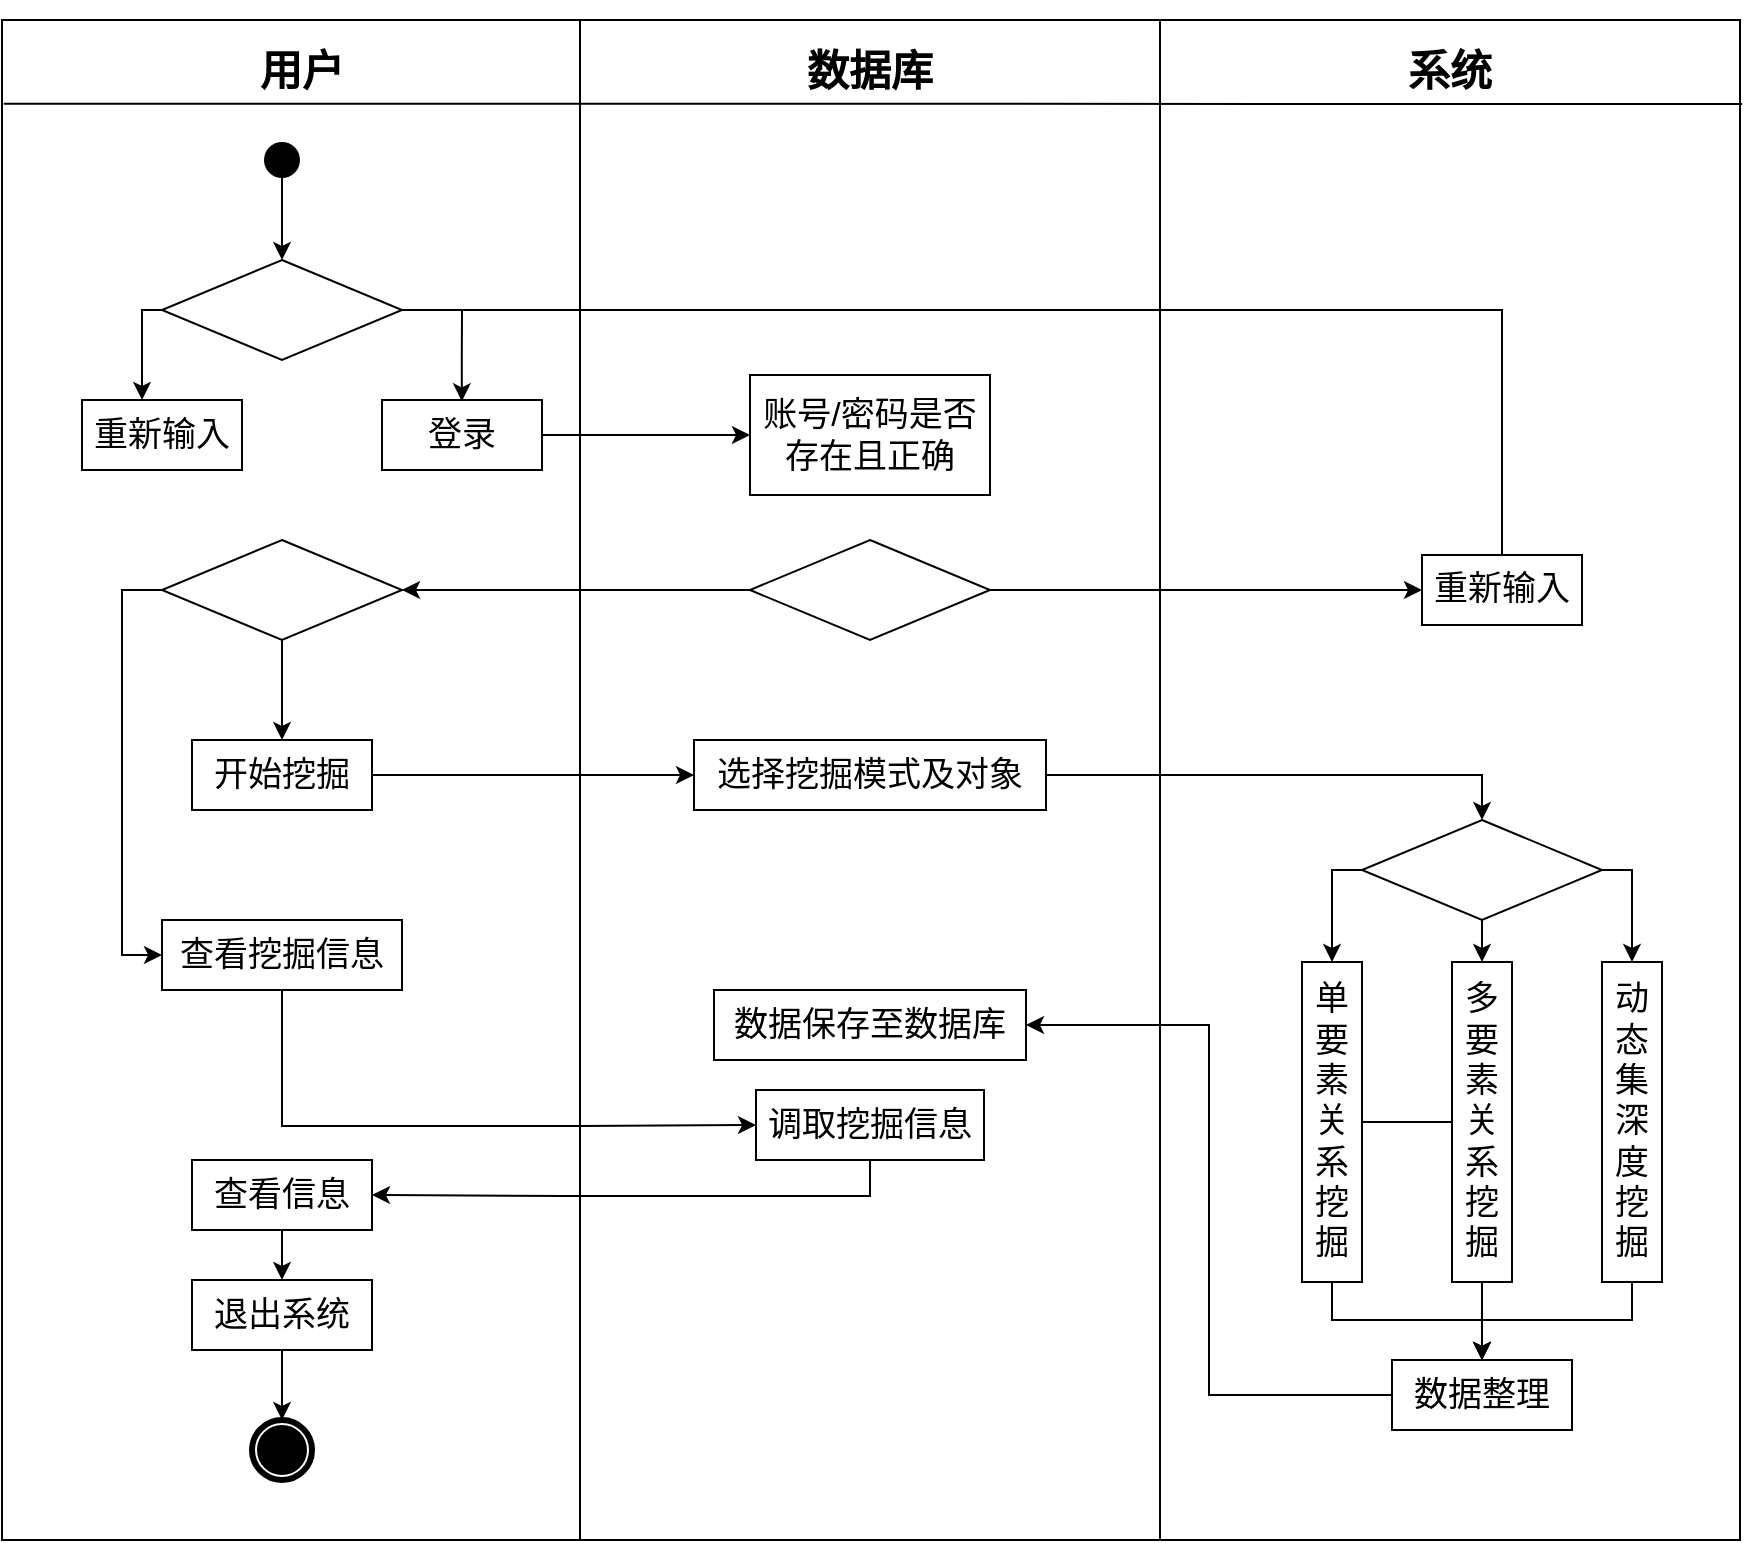 <mxfile version="20.4.1" type="github">
  <diagram id="Y_PxdAWy2J6HTI8FoUpb" name="第 1 页">
    <mxGraphModel dx="2911" dy="1201" grid="1" gridSize="10" guides="1" tooltips="1" connect="1" arrows="1" fold="1" page="1" pageScale="1" pageWidth="827" pageHeight="1169" math="0" shadow="0">
      <root>
        <mxCell id="0" />
        <mxCell id="1" parent="0" />
        <mxCell id="r4PaBLSmgSLm16enNlTo-11" value="" style="rounded=0;whiteSpace=wrap;html=1;strokeColor=#000000;strokeWidth=1;" vertex="1" parent="1">
          <mxGeometry x="-20" y="30" width="290" height="760" as="geometry" />
        </mxCell>
        <mxCell id="r4PaBLSmgSLm16enNlTo-21" style="edgeStyle=orthogonalEdgeStyle;rounded=0;orthogonalLoop=1;jettySize=auto;html=1;fontSize=21;" edge="1" parent="1" source="r4PaBLSmgSLm16enNlTo-1" target="r4PaBLSmgSLm16enNlTo-2">
          <mxGeometry relative="1" as="geometry" />
        </mxCell>
        <mxCell id="r4PaBLSmgSLm16enNlTo-1" value="" style="shape=waypoint;sketch=0;fillStyle=solid;size=6;pointerEvents=1;points=[];fillColor=none;resizable=0;rotatable=0;perimeter=centerPerimeter;snapToPoint=1;strokeWidth=7;" vertex="1" parent="1">
          <mxGeometry x="100" y="80" width="40" height="40" as="geometry" />
        </mxCell>
        <mxCell id="r4PaBLSmgSLm16enNlTo-28" style="edgeStyle=orthogonalEdgeStyle;rounded=0;orthogonalLoop=1;jettySize=auto;html=1;fontSize=21;" edge="1" parent="1" source="r4PaBLSmgSLm16enNlTo-2" target="r4PaBLSmgSLm16enNlTo-26">
          <mxGeometry relative="1" as="geometry">
            <Array as="points">
              <mxPoint x="50" y="175" />
              <mxPoint x="50" y="220" />
              <mxPoint x="40" y="220" />
            </Array>
          </mxGeometry>
        </mxCell>
        <mxCell id="r4PaBLSmgSLm16enNlTo-2" value="" style="strokeWidth=1;html=1;shape=mxgraph.flowchart.decision;whiteSpace=wrap;" vertex="1" parent="1">
          <mxGeometry x="60" y="150" width="120" height="50" as="geometry" />
        </mxCell>
        <mxCell id="r4PaBLSmgSLm16enNlTo-41" style="edgeStyle=orthogonalEdgeStyle;rounded=0;orthogonalLoop=1;jettySize=auto;html=1;fontSize=21;startArrow=none;startFill=0;endArrow=classic;endFill=1;" edge="1" parent="1" source="r4PaBLSmgSLm16enNlTo-5" target="r4PaBLSmgSLm16enNlTo-39">
          <mxGeometry relative="1" as="geometry" />
        </mxCell>
        <mxCell id="r4PaBLSmgSLm16enNlTo-43" style="edgeStyle=orthogonalEdgeStyle;rounded=0;orthogonalLoop=1;jettySize=auto;html=1;entryX=0;entryY=0.5;entryDx=0;entryDy=0;fontSize=21;startArrow=none;startFill=0;endArrow=classic;endFill=1;" edge="1" parent="1" source="r4PaBLSmgSLm16enNlTo-5" target="r4PaBLSmgSLm16enNlTo-42">
          <mxGeometry relative="1" as="geometry">
            <Array as="points">
              <mxPoint x="40" y="315" />
              <mxPoint x="40" y="498" />
            </Array>
          </mxGeometry>
        </mxCell>
        <mxCell id="r4PaBLSmgSLm16enNlTo-5" value="" style="strokeWidth=1;html=1;shape=mxgraph.flowchart.decision;whiteSpace=wrap;" vertex="1" parent="1">
          <mxGeometry x="60" y="290" width="120" height="50" as="geometry" />
        </mxCell>
        <mxCell id="r4PaBLSmgSLm16enNlTo-10" value="" style="ellipse;html=1;shape=endState;fillColor=#000000;strokeColor=#000000;strokeWidth=3;" vertex="1" parent="1">
          <mxGeometry x="105" y="730" width="30" height="30" as="geometry" />
        </mxCell>
        <mxCell id="r4PaBLSmgSLm16enNlTo-12" value="" style="rounded=0;whiteSpace=wrap;html=1;strokeColor=#000000;strokeWidth=1;" vertex="1" parent="1">
          <mxGeometry x="269" y="30" width="290" height="760" as="geometry" />
        </mxCell>
        <mxCell id="r4PaBLSmgSLm16enNlTo-13" value="" style="rounded=0;whiteSpace=wrap;html=1;strokeColor=#000000;strokeWidth=1;" vertex="1" parent="1">
          <mxGeometry x="559" y="30" width="290" height="760" as="geometry" />
        </mxCell>
        <mxCell id="r4PaBLSmgSLm16enNlTo-14" value="" style="endArrow=none;html=1;rounded=0;exitX=0.003;exitY=0.044;exitDx=0;exitDy=0;exitPerimeter=0;" edge="1" parent="1">
          <mxGeometry width="50" height="50" relative="1" as="geometry">
            <mxPoint x="-19.13" y="71.84" as="sourcePoint" />
            <mxPoint x="850" y="72" as="targetPoint" />
          </mxGeometry>
        </mxCell>
        <mxCell id="r4PaBLSmgSLm16enNlTo-15" value="用户" style="text;html=1;strokeColor=none;fillColor=none;align=center;verticalAlign=middle;whiteSpace=wrap;rounded=0;strokeWidth=3;fontSize=21;fontStyle=1" vertex="1" parent="1">
          <mxGeometry x="100" y="40" width="60" height="30" as="geometry" />
        </mxCell>
        <mxCell id="r4PaBLSmgSLm16enNlTo-16" value="数据库" style="text;html=1;strokeColor=none;fillColor=none;align=center;verticalAlign=middle;whiteSpace=wrap;rounded=0;strokeWidth=3;fontSize=21;fontStyle=1" vertex="1" parent="1">
          <mxGeometry x="281" y="20" width="266" height="70" as="geometry" />
        </mxCell>
        <mxCell id="r4PaBLSmgSLm16enNlTo-17" value="系统" style="text;html=1;strokeColor=none;fillColor=none;align=center;verticalAlign=middle;whiteSpace=wrap;rounded=0;strokeWidth=3;fontSize=21;fontStyle=1" vertex="1" parent="1">
          <mxGeometry x="674" y="40" width="60" height="30" as="geometry" />
        </mxCell>
        <mxCell id="r4PaBLSmgSLm16enNlTo-19" value="账号/密码是否存在且正确" style="rounded=0;whiteSpace=wrap;html=1;strokeColor=#000000;strokeWidth=1;fontSize=17;" vertex="1" parent="1">
          <mxGeometry x="354" y="207.5" width="120" height="60" as="geometry" />
        </mxCell>
        <mxCell id="r4PaBLSmgSLm16enNlTo-35" style="edgeStyle=orthogonalEdgeStyle;rounded=0;orthogonalLoop=1;jettySize=auto;html=1;entryX=1;entryY=0.5;entryDx=0;entryDy=0;entryPerimeter=0;fontSize=21;endArrow=none;endFill=0;" edge="1" parent="1" source="r4PaBLSmgSLm16enNlTo-23" target="r4PaBLSmgSLm16enNlTo-2">
          <mxGeometry relative="1" as="geometry">
            <Array as="points">
              <mxPoint x="730" y="175" />
            </Array>
          </mxGeometry>
        </mxCell>
        <mxCell id="r4PaBLSmgSLm16enNlTo-23" value="重新输入" style="rounded=0;whiteSpace=wrap;html=1;strokeColor=#000000;strokeWidth=1;fontSize=17;" vertex="1" parent="1">
          <mxGeometry x="690" y="297.5" width="80" height="35" as="geometry" />
        </mxCell>
        <mxCell id="r4PaBLSmgSLm16enNlTo-30" style="edgeStyle=orthogonalEdgeStyle;rounded=0;orthogonalLoop=1;jettySize=auto;html=1;entryX=0;entryY=0.5;entryDx=0;entryDy=0;fontSize=21;" edge="1" parent="1" source="r4PaBLSmgSLm16enNlTo-25" target="r4PaBLSmgSLm16enNlTo-19">
          <mxGeometry relative="1" as="geometry" />
        </mxCell>
        <mxCell id="r4PaBLSmgSLm16enNlTo-38" style="edgeStyle=orthogonalEdgeStyle;rounded=0;orthogonalLoop=1;jettySize=auto;html=1;fontSize=21;endArrow=none;endFill=0;exitX=0.499;exitY=0.018;exitDx=0;exitDy=0;exitPerimeter=0;startArrow=classic;startFill=1;" edge="1" parent="1" source="r4PaBLSmgSLm16enNlTo-25">
          <mxGeometry relative="1" as="geometry">
            <mxPoint x="210" y="175" as="targetPoint" />
            <mxPoint x="210" y="225" as="sourcePoint" />
          </mxGeometry>
        </mxCell>
        <mxCell id="r4PaBLSmgSLm16enNlTo-25" value="登录" style="rounded=0;whiteSpace=wrap;html=1;strokeColor=#000000;strokeWidth=1;fontSize=17;" vertex="1" parent="1">
          <mxGeometry x="170" y="220" width="80" height="35" as="geometry" />
        </mxCell>
        <mxCell id="r4PaBLSmgSLm16enNlTo-26" value="重新输入" style="rounded=0;whiteSpace=wrap;html=1;strokeColor=#000000;strokeWidth=1;fontSize=17;" vertex="1" parent="1">
          <mxGeometry x="20" y="220" width="80" height="35" as="geometry" />
        </mxCell>
        <mxCell id="r4PaBLSmgSLm16enNlTo-32" style="edgeStyle=orthogonalEdgeStyle;rounded=0;orthogonalLoop=1;jettySize=auto;html=1;entryX=0;entryY=0.5;entryDx=0;entryDy=0;fontSize=21;" edge="1" parent="1" source="r4PaBLSmgSLm16enNlTo-31" target="r4PaBLSmgSLm16enNlTo-23">
          <mxGeometry relative="1" as="geometry" />
        </mxCell>
        <mxCell id="r4PaBLSmgSLm16enNlTo-33" style="edgeStyle=orthogonalEdgeStyle;rounded=0;orthogonalLoop=1;jettySize=auto;html=1;fontSize=21;" edge="1" parent="1" source="r4PaBLSmgSLm16enNlTo-31" target="r4PaBLSmgSLm16enNlTo-5">
          <mxGeometry relative="1" as="geometry" />
        </mxCell>
        <mxCell id="r4PaBLSmgSLm16enNlTo-31" value="" style="strokeWidth=1;html=1;shape=mxgraph.flowchart.decision;whiteSpace=wrap;" vertex="1" parent="1">
          <mxGeometry x="354" y="290" width="120" height="50" as="geometry" />
        </mxCell>
        <mxCell id="r4PaBLSmgSLm16enNlTo-49" style="edgeStyle=orthogonalEdgeStyle;rounded=0;orthogonalLoop=1;jettySize=auto;html=1;entryX=0;entryY=0.5;entryDx=0;entryDy=0;fontSize=21;startArrow=none;startFill=0;endArrow=classic;endFill=1;" edge="1" parent="1" source="r4PaBLSmgSLm16enNlTo-39" target="r4PaBLSmgSLm16enNlTo-48">
          <mxGeometry relative="1" as="geometry" />
        </mxCell>
        <mxCell id="r4PaBLSmgSLm16enNlTo-39" value="开始挖掘" style="rounded=0;whiteSpace=wrap;html=1;strokeColor=#000000;strokeWidth=1;fontSize=17;" vertex="1" parent="1">
          <mxGeometry x="75" y="390" width="90" height="35" as="geometry" />
        </mxCell>
        <mxCell id="r4PaBLSmgSLm16enNlTo-54" style="edgeStyle=orthogonalEdgeStyle;rounded=0;orthogonalLoop=1;jettySize=auto;html=1;entryX=0;entryY=0.5;entryDx=0;entryDy=0;fontSize=21;startArrow=none;startFill=0;endArrow=classic;endFill=1;" edge="1" parent="1" source="r4PaBLSmgSLm16enNlTo-42" target="r4PaBLSmgSLm16enNlTo-52">
          <mxGeometry relative="1" as="geometry">
            <Array as="points">
              <mxPoint x="120" y="583" />
              <mxPoint x="269" y="583" />
            </Array>
          </mxGeometry>
        </mxCell>
        <mxCell id="r4PaBLSmgSLm16enNlTo-42" value="查看挖掘信息" style="rounded=0;whiteSpace=wrap;html=1;strokeColor=#000000;strokeWidth=1;fontSize=17;" vertex="1" parent="1">
          <mxGeometry x="60" y="480" width="120" height="35" as="geometry" />
        </mxCell>
        <mxCell id="r4PaBLSmgSLm16enNlTo-46" style="edgeStyle=orthogonalEdgeStyle;rounded=0;orthogonalLoop=1;jettySize=auto;html=1;entryX=0.5;entryY=0;entryDx=0;entryDy=0;fontSize=21;startArrow=none;startFill=0;endArrow=classic;endFill=1;" edge="1" parent="1" source="r4PaBLSmgSLm16enNlTo-44" target="r4PaBLSmgSLm16enNlTo-45">
          <mxGeometry relative="1" as="geometry" />
        </mxCell>
        <mxCell id="r4PaBLSmgSLm16enNlTo-44" value="查看信息&lt;span style=&quot;color: rgba(0, 0, 0, 0); font-family: monospace; font-size: 0px; text-align: start;&quot;&gt;%3CmxGraphModel%3E%3Croot%3E%3CmxCell%20id%3D%220%22%2F%3E%3CmxCell%20id%3D%221%22%20parent%3D%220%22%2F%3E%3CmxCell%20id%3D%222%22%20value%3D%22%E5%BC%80%E5%A7%8B%E6%8C%96%E6%8E%98%22%20style%3D%22rounded%3D0%3BwhiteSpace%3Dwrap%3Bhtml%3D1%3BstrokeColor%3D%23000000%3BstrokeWidth%3D1%3BfontSize%3D17%3B%22%20vertex%3D%221%22%20parent%3D%221%22%3E%3CmxGeometry%20x%3D%2275%22%20y%3D%22390%22%20width%3D%2290%22%20height%3D%2235%22%20as%3D%22geometry%22%2F%3E%3C%2FmxCell%3E%3C%2Froot%3E%3C%2FmxGraphModel%3E&lt;/span&gt;" style="rounded=0;whiteSpace=wrap;html=1;strokeColor=#000000;strokeWidth=1;fontSize=17;" vertex="1" parent="1">
          <mxGeometry x="75" y="600" width="90" height="35" as="geometry" />
        </mxCell>
        <mxCell id="r4PaBLSmgSLm16enNlTo-47" style="edgeStyle=orthogonalEdgeStyle;rounded=0;orthogonalLoop=1;jettySize=auto;html=1;entryX=0.5;entryY=0;entryDx=0;entryDy=0;fontSize=21;startArrow=none;startFill=0;endArrow=classic;endFill=1;" edge="1" parent="1" source="r4PaBLSmgSLm16enNlTo-45" target="r4PaBLSmgSLm16enNlTo-10">
          <mxGeometry relative="1" as="geometry" />
        </mxCell>
        <mxCell id="r4PaBLSmgSLm16enNlTo-45" value="退出系统" style="rounded=0;whiteSpace=wrap;html=1;strokeColor=#000000;strokeWidth=1;fontSize=17;" vertex="1" parent="1">
          <mxGeometry x="75" y="660" width="90" height="35" as="geometry" />
        </mxCell>
        <mxCell id="r4PaBLSmgSLm16enNlTo-56" style="edgeStyle=orthogonalEdgeStyle;rounded=0;orthogonalLoop=1;jettySize=auto;html=1;entryX=0.5;entryY=0;entryDx=0;entryDy=0;entryPerimeter=0;fontSize=21;startArrow=none;startFill=0;endArrow=classic;endFill=1;" edge="1" parent="1" source="r4PaBLSmgSLm16enNlTo-48" target="r4PaBLSmgSLm16enNlTo-55">
          <mxGeometry relative="1" as="geometry" />
        </mxCell>
        <mxCell id="r4PaBLSmgSLm16enNlTo-48" value="选择挖掘模式及对象" style="rounded=0;whiteSpace=wrap;html=1;strokeColor=#000000;strokeWidth=1;fontSize=17;" vertex="1" parent="1">
          <mxGeometry x="326" y="390" width="176" height="35" as="geometry" />
        </mxCell>
        <mxCell id="r4PaBLSmgSLm16enNlTo-51" value="数据保存至数据库" style="rounded=0;whiteSpace=wrap;html=1;strokeColor=#000000;strokeWidth=1;fontSize=17;" vertex="1" parent="1">
          <mxGeometry x="336" y="515" width="156" height="35" as="geometry" />
        </mxCell>
        <mxCell id="r4PaBLSmgSLm16enNlTo-53" style="edgeStyle=orthogonalEdgeStyle;rounded=0;orthogonalLoop=1;jettySize=auto;html=1;entryX=1;entryY=0.5;entryDx=0;entryDy=0;fontSize=21;startArrow=none;startFill=0;endArrow=classic;endFill=1;" edge="1" parent="1" source="r4PaBLSmgSLm16enNlTo-52" target="r4PaBLSmgSLm16enNlTo-44">
          <mxGeometry relative="1" as="geometry">
            <Array as="points">
              <mxPoint x="414" y="618" />
              <mxPoint x="261" y="618" />
            </Array>
          </mxGeometry>
        </mxCell>
        <mxCell id="r4PaBLSmgSLm16enNlTo-52" value="调取挖掘信息" style="rounded=0;whiteSpace=wrap;html=1;strokeColor=#000000;strokeWidth=1;fontSize=17;" vertex="1" parent="1">
          <mxGeometry x="357" y="565" width="114" height="35" as="geometry" />
        </mxCell>
        <mxCell id="r4PaBLSmgSLm16enNlTo-60" style="edgeStyle=orthogonalEdgeStyle;rounded=0;orthogonalLoop=1;jettySize=auto;html=1;entryX=0.5;entryY=0;entryDx=0;entryDy=0;fontSize=21;startArrow=none;startFill=0;endArrow=classic;endFill=1;" edge="1" parent="1" source="r4PaBLSmgSLm16enNlTo-55" target="r4PaBLSmgSLm16enNlTo-58">
          <mxGeometry relative="1" as="geometry" />
        </mxCell>
        <mxCell id="r4PaBLSmgSLm16enNlTo-61" style="edgeStyle=orthogonalEdgeStyle;rounded=0;orthogonalLoop=1;jettySize=auto;html=1;entryX=0.5;entryY=0;entryDx=0;entryDy=0;fontSize=21;startArrow=none;startFill=0;endArrow=classic;endFill=1;" edge="1" parent="1" source="r4PaBLSmgSLm16enNlTo-55" target="r4PaBLSmgSLm16enNlTo-57">
          <mxGeometry relative="1" as="geometry">
            <Array as="points">
              <mxPoint x="645" y="455" />
            </Array>
          </mxGeometry>
        </mxCell>
        <mxCell id="r4PaBLSmgSLm16enNlTo-64" style="edgeStyle=orthogonalEdgeStyle;rounded=0;orthogonalLoop=1;jettySize=auto;html=1;entryX=0.5;entryY=0;entryDx=0;entryDy=0;fontSize=21;startArrow=none;startFill=0;endArrow=classic;endFill=1;" edge="1" parent="1" source="r4PaBLSmgSLm16enNlTo-55" target="r4PaBLSmgSLm16enNlTo-59">
          <mxGeometry relative="1" as="geometry">
            <Array as="points">
              <mxPoint x="795" y="455" />
            </Array>
          </mxGeometry>
        </mxCell>
        <mxCell id="r4PaBLSmgSLm16enNlTo-55" value="" style="strokeWidth=1;html=1;shape=mxgraph.flowchart.decision;whiteSpace=wrap;" vertex="1" parent="1">
          <mxGeometry x="660" y="430" width="120" height="50" as="geometry" />
        </mxCell>
        <mxCell id="r4PaBLSmgSLm16enNlTo-68" value="" style="edgeStyle=orthogonalEdgeStyle;rounded=0;orthogonalLoop=1;jettySize=auto;html=1;fontSize=21;startArrow=none;startFill=0;endArrow=classic;endFill=1;" edge="1" parent="1" source="r4PaBLSmgSLm16enNlTo-57" target="r4PaBLSmgSLm16enNlTo-65">
          <mxGeometry relative="1" as="geometry" />
        </mxCell>
        <mxCell id="r4PaBLSmgSLm16enNlTo-69" style="edgeStyle=orthogonalEdgeStyle;rounded=0;orthogonalLoop=1;jettySize=auto;html=1;fontSize=21;startArrow=none;startFill=0;endArrow=classic;endFill=1;" edge="1" parent="1" source="r4PaBLSmgSLm16enNlTo-57">
          <mxGeometry relative="1" as="geometry">
            <mxPoint x="720" y="700" as="targetPoint" />
            <Array as="points">
              <mxPoint x="645" y="680" />
              <mxPoint x="720" y="680" />
            </Array>
          </mxGeometry>
        </mxCell>
        <mxCell id="r4PaBLSmgSLm16enNlTo-57" value="单要素关系挖掘" style="rounded=0;whiteSpace=wrap;html=1;strokeColor=#000000;strokeWidth=1;fontSize=17;" vertex="1" parent="1">
          <mxGeometry x="630" y="501" width="30" height="160" as="geometry" />
        </mxCell>
        <mxCell id="r4PaBLSmgSLm16enNlTo-67" style="edgeStyle=orthogonalEdgeStyle;rounded=0;orthogonalLoop=1;jettySize=auto;html=1;fontSize=21;startArrow=none;startFill=0;endArrow=classic;endFill=1;" edge="1" parent="1" source="r4PaBLSmgSLm16enNlTo-58" target="r4PaBLSmgSLm16enNlTo-65">
          <mxGeometry relative="1" as="geometry" />
        </mxCell>
        <mxCell id="r4PaBLSmgSLm16enNlTo-58" value="多要素关系挖掘" style="rounded=0;whiteSpace=wrap;html=1;strokeColor=#000000;strokeWidth=1;fontSize=17;" vertex="1" parent="1">
          <mxGeometry x="705" y="501" width="30" height="160" as="geometry" />
        </mxCell>
        <mxCell id="r4PaBLSmgSLm16enNlTo-70" style="edgeStyle=orthogonalEdgeStyle;rounded=0;orthogonalLoop=1;jettySize=auto;html=1;fontSize=21;startArrow=none;startFill=0;endArrow=classic;endFill=1;" edge="1" parent="1" source="r4PaBLSmgSLm16enNlTo-59">
          <mxGeometry relative="1" as="geometry">
            <mxPoint x="720" y="700" as="targetPoint" />
            <Array as="points">
              <mxPoint x="795" y="680" />
              <mxPoint x="720" y="680" />
            </Array>
          </mxGeometry>
        </mxCell>
        <mxCell id="r4PaBLSmgSLm16enNlTo-59" value="动态集深度挖掘" style="rounded=0;whiteSpace=wrap;html=1;strokeColor=#000000;strokeWidth=1;fontSize=17;" vertex="1" parent="1">
          <mxGeometry x="780" y="501" width="30" height="160" as="geometry" />
        </mxCell>
        <mxCell id="r4PaBLSmgSLm16enNlTo-63" style="edgeStyle=orthogonalEdgeStyle;rounded=0;orthogonalLoop=1;jettySize=auto;html=1;exitX=0.5;exitY=1;exitDx=0;exitDy=0;fontSize=21;startArrow=none;startFill=0;endArrow=classic;endFill=1;" edge="1" parent="1" source="r4PaBLSmgSLm16enNlTo-57" target="r4PaBLSmgSLm16enNlTo-57">
          <mxGeometry relative="1" as="geometry" />
        </mxCell>
        <mxCell id="r4PaBLSmgSLm16enNlTo-66" style="edgeStyle=orthogonalEdgeStyle;rounded=0;orthogonalLoop=1;jettySize=auto;html=1;entryX=1;entryY=0.5;entryDx=0;entryDy=0;fontSize=21;startArrow=none;startFill=0;endArrow=classic;endFill=1;" edge="1" parent="1" source="r4PaBLSmgSLm16enNlTo-65" target="r4PaBLSmgSLm16enNlTo-51">
          <mxGeometry relative="1" as="geometry" />
        </mxCell>
        <mxCell id="r4PaBLSmgSLm16enNlTo-65" value="数据整理" style="rounded=0;whiteSpace=wrap;html=1;strokeColor=#000000;strokeWidth=1;fontSize=17;" vertex="1" parent="1">
          <mxGeometry x="675" y="700" width="90" height="35" as="geometry" />
        </mxCell>
      </root>
    </mxGraphModel>
  </diagram>
</mxfile>
